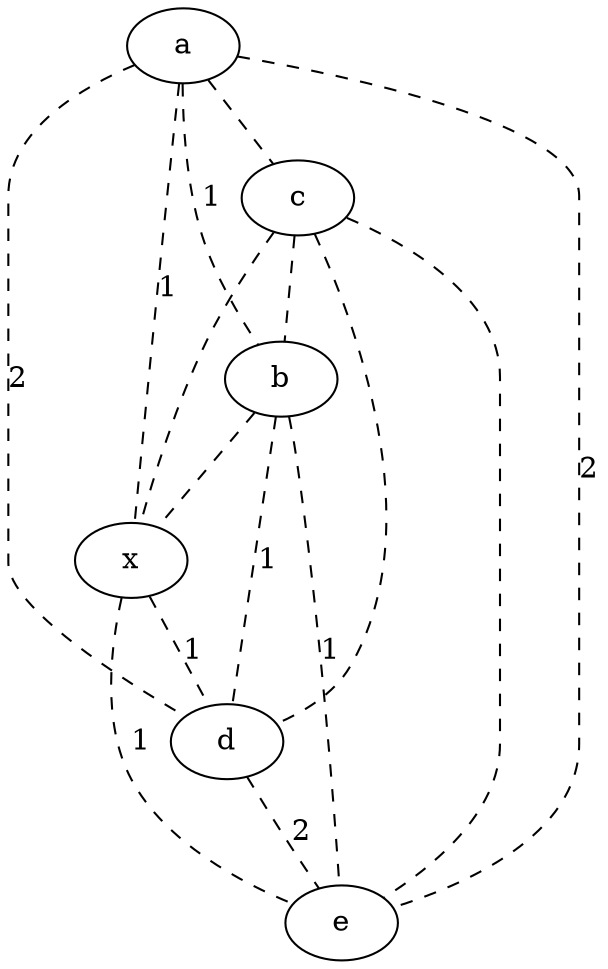 strict graph "" {
a;
c;
b;
x;
d;
e;
a -- c  [color=black, style=dashed];
a -- b  [color=black, label=1, style=dashed];
a -- x  [color=black, label=1, style=dashed];
a -- d  [color=black, label=2, style=dashed];
a -- e  [color=black, label=2, style=dashed];
c -- b  [color=black, style=dashed];
c -- x  [color=black, style=dashed];
c -- d  [color=black, style=dashed];
c -- e  [color=black, style=dashed];
b -- x  [color=black, style=dashed];
b -- d  [color=black, label=1, style=dashed];
b -- e  [color=black, label=1, style=dashed];
x -- d  [color=black, label=1, style=dashed];
x -- e  [color=black, label=1, style=dashed];
d -- e  [color=black, label=2, style=dashed];
}

